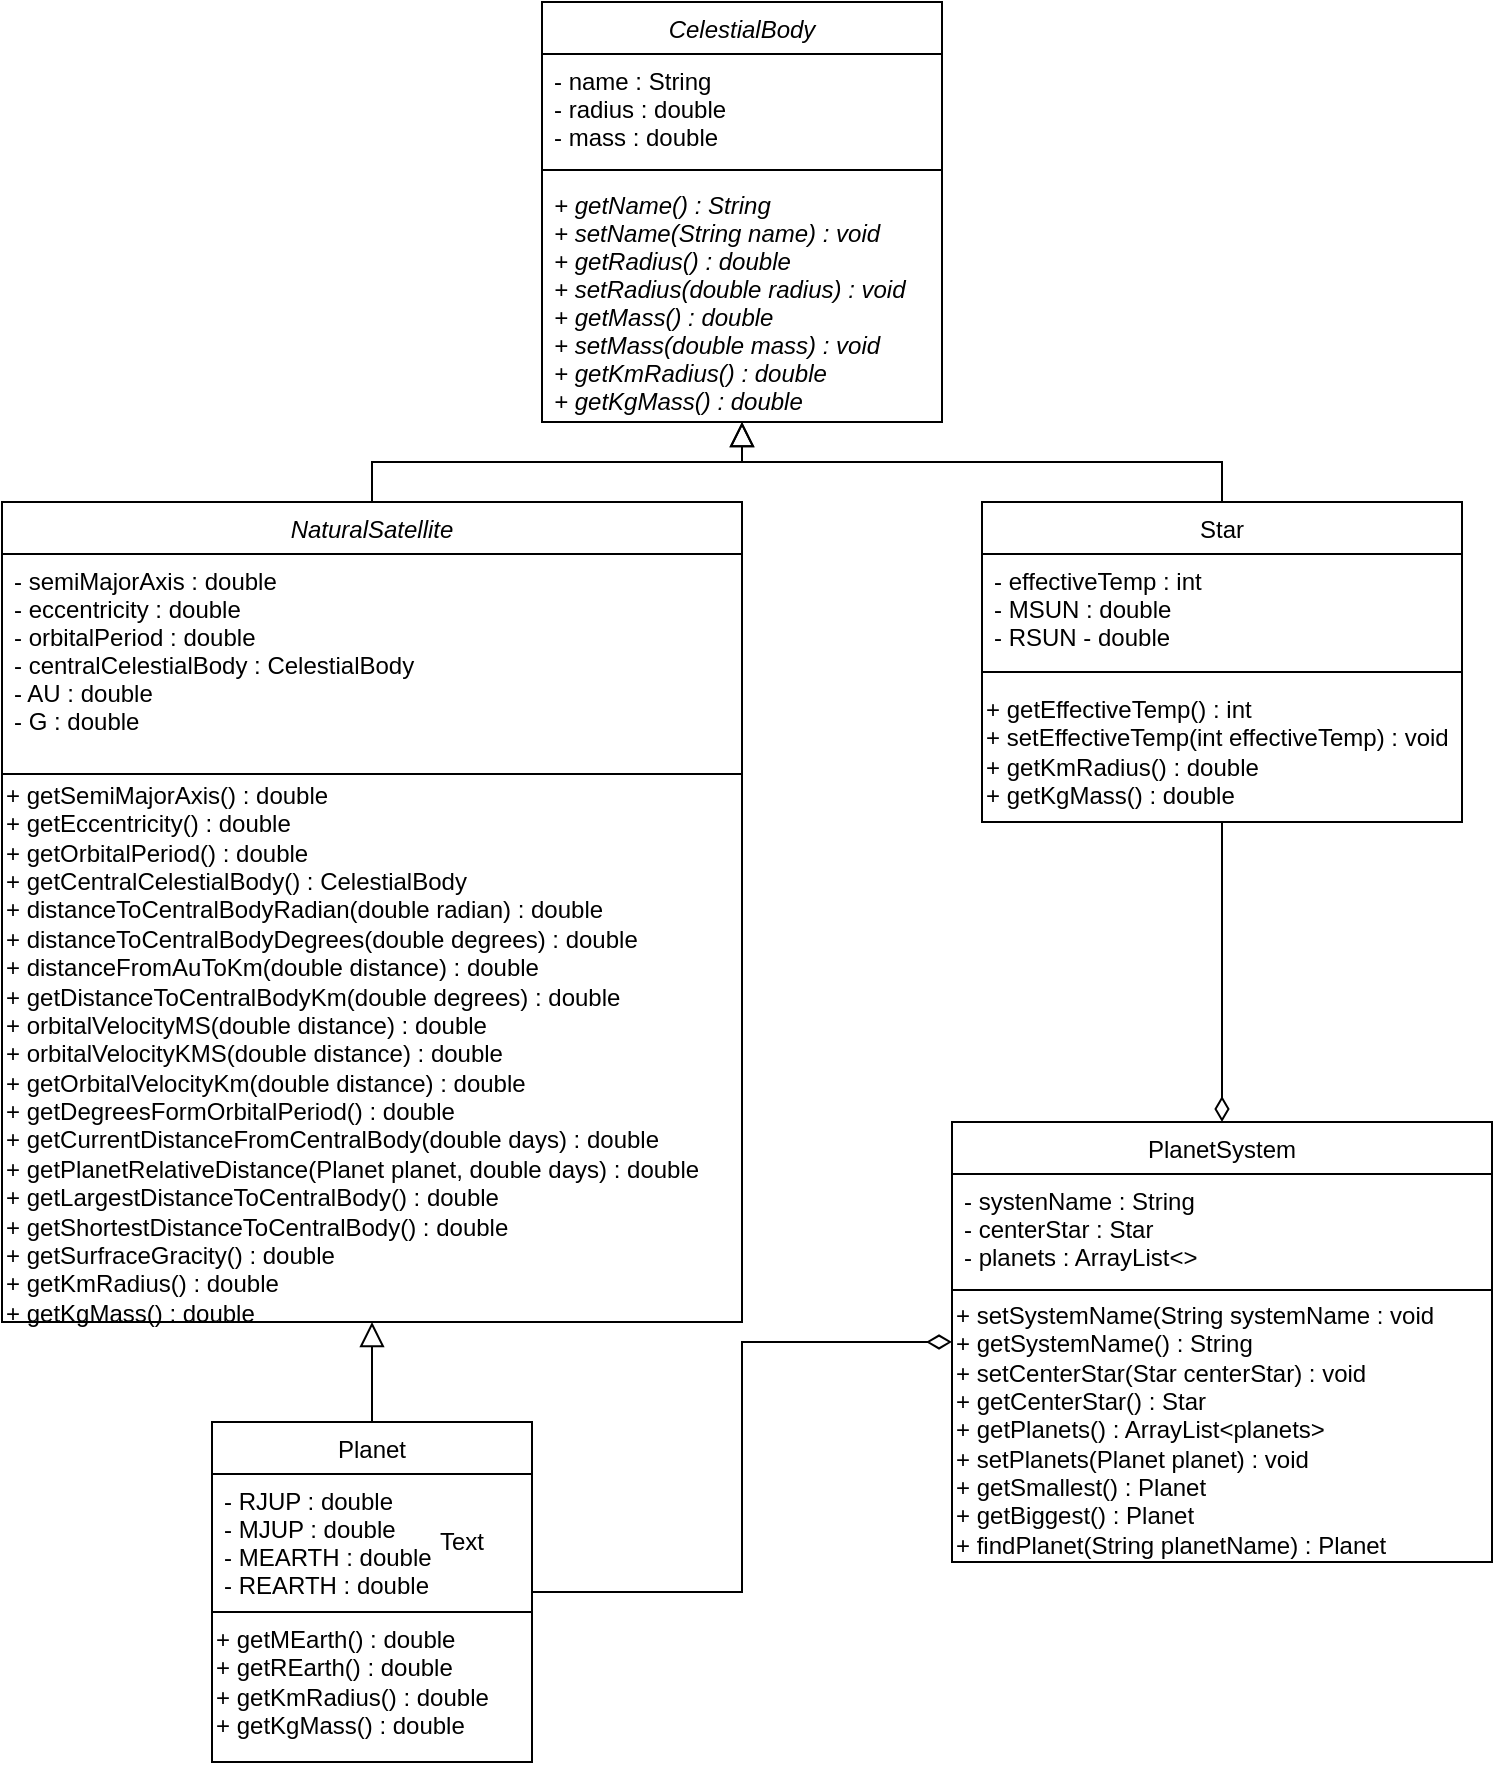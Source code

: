<mxfile version="14.4.2" type="github">
  <diagram id="C5RBs43oDa-KdzZeNtuy" name="Page-1">
    <mxGraphModel dx="1422" dy="762" grid="1" gridSize="10" guides="1" tooltips="1" connect="1" arrows="1" fold="1" page="1" pageScale="1" pageWidth="827" pageHeight="1169" math="0" shadow="0">
      <root>
        <mxCell id="WIyWlLk6GJQsqaUBKTNV-0" />
        <mxCell id="WIyWlLk6GJQsqaUBKTNV-1" parent="WIyWlLk6GJQsqaUBKTNV-0" />
        <mxCell id="zkfFHV4jXpPFQw0GAbJ--0" value="CelestialBody" style="swimlane;fontStyle=2;align=center;verticalAlign=top;childLayout=stackLayout;horizontal=1;startSize=26;horizontalStack=0;resizeParent=1;resizeLast=0;collapsible=1;marginBottom=0;rounded=0;shadow=0;strokeWidth=1;" parent="WIyWlLk6GJQsqaUBKTNV-1" vertex="1">
          <mxGeometry x="310" y="20" width="200" height="210" as="geometry">
            <mxRectangle x="230" y="140" width="160" height="26" as="alternateBounds" />
          </mxGeometry>
        </mxCell>
        <mxCell id="zkfFHV4jXpPFQw0GAbJ--1" value="- name : String&#xa;- radius : double&#xa;- mass : double" style="text;align=left;verticalAlign=top;spacingLeft=4;spacingRight=4;overflow=hidden;rotatable=0;points=[[0,0.5],[1,0.5]];portConstraint=eastwest;" parent="zkfFHV4jXpPFQw0GAbJ--0" vertex="1">
          <mxGeometry y="26" width="200" height="54" as="geometry" />
        </mxCell>
        <mxCell id="zkfFHV4jXpPFQw0GAbJ--4" value="" style="line;html=1;strokeWidth=1;align=left;verticalAlign=middle;spacingTop=-1;spacingLeft=3;spacingRight=3;rotatable=0;labelPosition=right;points=[];portConstraint=eastwest;" parent="zkfFHV4jXpPFQw0GAbJ--0" vertex="1">
          <mxGeometry y="80" width="200" height="8" as="geometry" />
        </mxCell>
        <mxCell id="zkfFHV4jXpPFQw0GAbJ--5" value="+ getName() : String&#xa;+ setName(String name) : void&#xa;+ getRadius() : double&#xa;+ setRadius(double radius) : void&#xa;+ getMass() : double &#xa;+ setMass(double mass) : void&#xa;+ getKmRadius() : double&#xa;+ getKgMass() : double" style="text;align=left;verticalAlign=top;spacingLeft=4;spacingRight=4;overflow=hidden;rotatable=0;points=[[0,0.5],[1,0.5]];portConstraint=eastwest;fontStyle=2" parent="zkfFHV4jXpPFQw0GAbJ--0" vertex="1">
          <mxGeometry y="88" width="200" height="122" as="geometry" />
        </mxCell>
        <mxCell id="zkfFHV4jXpPFQw0GAbJ--6" value="NaturalSatellite" style="swimlane;fontStyle=2;align=center;verticalAlign=top;childLayout=stackLayout;horizontal=1;startSize=26;horizontalStack=0;resizeParent=1;resizeLast=0;collapsible=1;marginBottom=0;rounded=0;shadow=0;strokeWidth=1;" parent="WIyWlLk6GJQsqaUBKTNV-1" vertex="1">
          <mxGeometry x="40" y="270" width="370" height="410" as="geometry">
            <mxRectangle x="130" y="380" width="160" height="26" as="alternateBounds" />
          </mxGeometry>
        </mxCell>
        <mxCell id="zkfFHV4jXpPFQw0GAbJ--7" value="- semiMajorAxis : double&#xa;- eccentricity : double&#xa;- orbitalPeriod : double&#xa;- centralCelestialBody : CelestialBody&#xa;- AU : double&#xa;- G : double" style="text;align=left;verticalAlign=top;spacingLeft=4;spacingRight=4;overflow=hidden;rotatable=0;points=[[0,0.5],[1,0.5]];portConstraint=eastwest;" parent="zkfFHV4jXpPFQw0GAbJ--6" vertex="1">
          <mxGeometry y="26" width="370" height="104" as="geometry" />
        </mxCell>
        <mxCell id="zkfFHV4jXpPFQw0GAbJ--9" value="" style="line;html=1;strokeWidth=1;align=left;verticalAlign=middle;spacingTop=-1;spacingLeft=3;spacingRight=3;rotatable=0;labelPosition=right;points=[];portConstraint=eastwest;" parent="zkfFHV4jXpPFQw0GAbJ--6" vertex="1">
          <mxGeometry y="130" width="370" height="12" as="geometry" />
        </mxCell>
        <mxCell id="B26k-guTPONRlMNO3YMh-44" value="&lt;span&gt;+ getSemiMajorAxis() : double&lt;br&gt;&lt;/span&gt;+ getEccentricity() : double&lt;br&gt;+ getOrbitalPeriod() : double&lt;br&gt;+ getCentralCelestialBody() : CelestialBody&lt;br&gt;+ distanceToCentralBodyRadian(double radian) : double&lt;br&gt;+ distanceToCentralBodyDegrees(double degrees) : double&lt;br&gt;+ distanceFromAuToKm(double distance) : double&lt;br&gt;+ getDistanceToCentralBodyKm(double degrees) : double&lt;br&gt;+ orbitalVelocityMS(double distance) : double&lt;br&gt;+ orbitalVelocityKMS(double distance) : double&lt;br&gt;+ getOrbitalVelocityKm(double distance) : double&lt;br&gt;+ getDegreesFormOrbitalPeriod() : double&lt;br&gt;+ getCurrentDistanceFromCentralBody(double days) : double&lt;br&gt;+ getPlanetRelativeDistance(Planet planet, double days) : double&lt;br&gt;+ getLargestDistanceToCentralBody() : double&lt;br&gt;+ getShortestDistanceToCentralBody() : double&lt;br&gt;+ getSurfraceGracity() : double&lt;br&gt;+ getKmRadius() : double&lt;br&gt;+ getKgMass() : double" style="text;html=1;strokeColor=none;fillColor=none;align=left;verticalAlign=middle;whiteSpace=wrap;rounded=0;" parent="zkfFHV4jXpPFQw0GAbJ--6" vertex="1">
          <mxGeometry y="142" width="370" height="268" as="geometry" />
        </mxCell>
        <mxCell id="zkfFHV4jXpPFQw0GAbJ--12" value="" style="endArrow=block;endSize=10;endFill=0;shadow=0;strokeWidth=1;rounded=0;edgeStyle=elbowEdgeStyle;elbow=vertical;" parent="WIyWlLk6GJQsqaUBKTNV-1" source="zkfFHV4jXpPFQw0GAbJ--6" target="zkfFHV4jXpPFQw0GAbJ--0" edge="1">
          <mxGeometry width="160" relative="1" as="geometry">
            <mxPoint x="200" y="203" as="sourcePoint" />
            <mxPoint x="200" y="203" as="targetPoint" />
          </mxGeometry>
        </mxCell>
        <mxCell id="B26k-guTPONRlMNO3YMh-39" style="edgeStyle=orthogonalEdgeStyle;rounded=0;orthogonalLoop=1;jettySize=auto;html=1;endArrow=diamondThin;endFill=0;endSize=10;" parent="WIyWlLk6GJQsqaUBKTNV-1" source="zkfFHV4jXpPFQw0GAbJ--13" target="B26k-guTPONRlMNO3YMh-4" edge="1">
          <mxGeometry relative="1" as="geometry" />
        </mxCell>
        <mxCell id="zkfFHV4jXpPFQw0GAbJ--13" value="Star&#xa;" style="swimlane;fontStyle=0;align=center;verticalAlign=top;childLayout=stackLayout;horizontal=1;startSize=26;horizontalStack=0;resizeParent=1;resizeLast=0;collapsible=1;marginBottom=0;rounded=0;shadow=0;strokeWidth=1;" parent="WIyWlLk6GJQsqaUBKTNV-1" vertex="1">
          <mxGeometry x="530" y="270" width="240" height="160" as="geometry">
            <mxRectangle x="340" y="380" width="170" height="26" as="alternateBounds" />
          </mxGeometry>
        </mxCell>
        <mxCell id="zkfFHV4jXpPFQw0GAbJ--14" value="- effectiveTemp : int&#xa;- MSUN : double&#xa;- RSUN - double" style="text;align=left;verticalAlign=top;spacingLeft=4;spacingRight=4;overflow=hidden;rotatable=0;points=[[0,0.5],[1,0.5]];portConstraint=eastwest;" parent="zkfFHV4jXpPFQw0GAbJ--13" vertex="1">
          <mxGeometry y="26" width="240" height="54" as="geometry" />
        </mxCell>
        <mxCell id="zkfFHV4jXpPFQw0GAbJ--15" value="" style="line;html=1;strokeWidth=1;align=left;verticalAlign=middle;spacingTop=-1;spacingLeft=3;spacingRight=3;rotatable=0;labelPosition=right;points=[];portConstraint=eastwest;" parent="zkfFHV4jXpPFQw0GAbJ--13" vertex="1">
          <mxGeometry y="80" width="240" height="10" as="geometry" />
        </mxCell>
        <mxCell id="UbwVnPbUsHnalXRMT-86-2" value="+ getEffectiveTemp() : int&lt;br&gt;+ setEffectiveTemp(int effectiveTemp) : void&lt;br&gt;+ getKmRadius() : double&lt;br&gt;+ getKgMass() : double" style="text;html=1;strokeColor=none;fillColor=none;align=left;verticalAlign=middle;whiteSpace=wrap;rounded=0;" vertex="1" parent="zkfFHV4jXpPFQw0GAbJ--13">
          <mxGeometry y="90" width="240" height="70" as="geometry" />
        </mxCell>
        <mxCell id="zkfFHV4jXpPFQw0GAbJ--16" value="" style="endArrow=block;endSize=10;endFill=0;shadow=0;strokeWidth=1;rounded=0;edgeStyle=elbowEdgeStyle;elbow=vertical;" parent="WIyWlLk6GJQsqaUBKTNV-1" source="zkfFHV4jXpPFQw0GAbJ--13" target="zkfFHV4jXpPFQw0GAbJ--0" edge="1">
          <mxGeometry width="160" relative="1" as="geometry">
            <mxPoint x="210" y="373" as="sourcePoint" />
            <mxPoint x="310" y="271" as="targetPoint" />
          </mxGeometry>
        </mxCell>
        <mxCell id="B26k-guTPONRlMNO3YMh-4" value="PlanetSystem" style="swimlane;fontStyle=0;align=center;verticalAlign=top;childLayout=stackLayout;horizontal=1;startSize=26;horizontalStack=0;resizeParent=1;resizeLast=0;collapsible=1;marginBottom=0;rounded=0;shadow=0;strokeWidth=1;" parent="WIyWlLk6GJQsqaUBKTNV-1" vertex="1">
          <mxGeometry x="515" y="580" width="270" height="220" as="geometry">
            <mxRectangle x="230" y="140" width="160" height="26" as="alternateBounds" />
          </mxGeometry>
        </mxCell>
        <mxCell id="B26k-guTPONRlMNO3YMh-5" value="- systenName : String&#xa;- centerStar : Star&#xa;- planets : ArrayList&lt;&gt;" style="text;align=left;verticalAlign=top;spacingLeft=4;spacingRight=4;overflow=hidden;rotatable=0;points=[[0,0.5],[1,0.5]];portConstraint=eastwest;" parent="B26k-guTPONRlMNO3YMh-4" vertex="1">
          <mxGeometry y="26" width="270" height="54" as="geometry" />
        </mxCell>
        <mxCell id="B26k-guTPONRlMNO3YMh-9" value="" style="line;html=1;strokeWidth=1;align=left;verticalAlign=middle;spacingTop=-1;spacingLeft=3;spacingRight=3;rotatable=0;labelPosition=right;points=[];portConstraint=eastwest;" parent="B26k-guTPONRlMNO3YMh-4" vertex="1">
          <mxGeometry y="80" width="270" height="8" as="geometry" />
        </mxCell>
        <mxCell id="B26k-guTPONRlMNO3YMh-43" value="+ setSystemName(String systemName : void&lt;br&gt;+ getSystemName() : String&lt;br&gt;+ setCenterStar(Star centerStar) : void&lt;br&gt;+ getCenterStar() : Star&lt;br&gt;+ getPlanets() : ArrayList&amp;lt;planets&amp;gt;&lt;br&gt;+ setPlanets(Planet planet) : void&lt;br&gt;+ getSmallest() : Planet&lt;br&gt;+ getBiggest() : Planet&lt;br&gt;+ findPlanet(String planetName) : Planet" style="text;html=1;strokeColor=none;fillColor=none;align=left;verticalAlign=middle;whiteSpace=wrap;rounded=0;" parent="B26k-guTPONRlMNO3YMh-4" vertex="1">
          <mxGeometry y="88" width="270" height="132" as="geometry" />
        </mxCell>
        <mxCell id="B26k-guTPONRlMNO3YMh-25" style="edgeStyle=orthogonalEdgeStyle;rounded=0;orthogonalLoop=1;jettySize=auto;html=1;endArrow=block;endFill=0;endSize=10;" parent="WIyWlLk6GJQsqaUBKTNV-1" source="B26k-guTPONRlMNO3YMh-19" target="zkfFHV4jXpPFQw0GAbJ--6" edge="1">
          <mxGeometry relative="1" as="geometry" />
        </mxCell>
        <mxCell id="B26k-guTPONRlMNO3YMh-40" style="edgeStyle=orthogonalEdgeStyle;rounded=0;orthogonalLoop=1;jettySize=auto;html=1;endArrow=diamondThin;endFill=0;endSize=10;" parent="WIyWlLk6GJQsqaUBKTNV-1" source="B26k-guTPONRlMNO3YMh-19" target="B26k-guTPONRlMNO3YMh-4" edge="1">
          <mxGeometry relative="1" as="geometry" />
        </mxCell>
        <mxCell id="B26k-guTPONRlMNO3YMh-19" value="Planet" style="swimlane;fontStyle=0;align=center;verticalAlign=top;childLayout=stackLayout;horizontal=1;startSize=26;horizontalStack=0;resizeParent=1;resizeLast=0;collapsible=1;marginBottom=0;rounded=0;shadow=0;strokeWidth=1;" parent="WIyWlLk6GJQsqaUBKTNV-1" vertex="1">
          <mxGeometry x="145" y="730" width="160" height="170" as="geometry">
            <mxRectangle x="130" y="380" width="160" height="26" as="alternateBounds" />
          </mxGeometry>
        </mxCell>
        <mxCell id="B26k-guTPONRlMNO3YMh-21" value="- RJUP : double&#xa;- MJUP : double&#xa;- MEARTH : double&#xa;- REARTH : double" style="text;align=left;verticalAlign=top;spacingLeft=4;spacingRight=4;overflow=hidden;rotatable=0;points=[[0,0.5],[1,0.5]];portConstraint=eastwest;rounded=0;shadow=0;html=0;" parent="B26k-guTPONRlMNO3YMh-19" vertex="1">
          <mxGeometry y="26" width="160" height="64" as="geometry" />
        </mxCell>
        <mxCell id="B26k-guTPONRlMNO3YMh-22" value="" style="line;html=1;strokeWidth=1;align=left;verticalAlign=middle;spacingTop=-1;spacingLeft=3;spacingRight=3;rotatable=0;labelPosition=right;points=[];portConstraint=eastwest;" parent="B26k-guTPONRlMNO3YMh-19" vertex="1">
          <mxGeometry y="90" width="160" height="10" as="geometry" />
        </mxCell>
        <mxCell id="UbwVnPbUsHnalXRMT-86-1" value="+ getMEarth() : double&lt;br&gt;+ getREarth() : double&lt;br&gt;+ getKmRadius() : double&lt;br&gt;+ getKgMass() : double" style="text;html=1;strokeColor=none;fillColor=none;align=left;verticalAlign=middle;whiteSpace=wrap;rounded=0;" vertex="1" parent="B26k-guTPONRlMNO3YMh-19">
          <mxGeometry y="100" width="160" height="60" as="geometry" />
        </mxCell>
        <mxCell id="UbwVnPbUsHnalXRMT-86-0" value="Text" style="text;html=1;strokeColor=none;fillColor=none;align=center;verticalAlign=middle;whiteSpace=wrap;rounded=0;" vertex="1" parent="WIyWlLk6GJQsqaUBKTNV-1">
          <mxGeometry x="250" y="780" width="40" height="20" as="geometry" />
        </mxCell>
      </root>
    </mxGraphModel>
  </diagram>
</mxfile>
